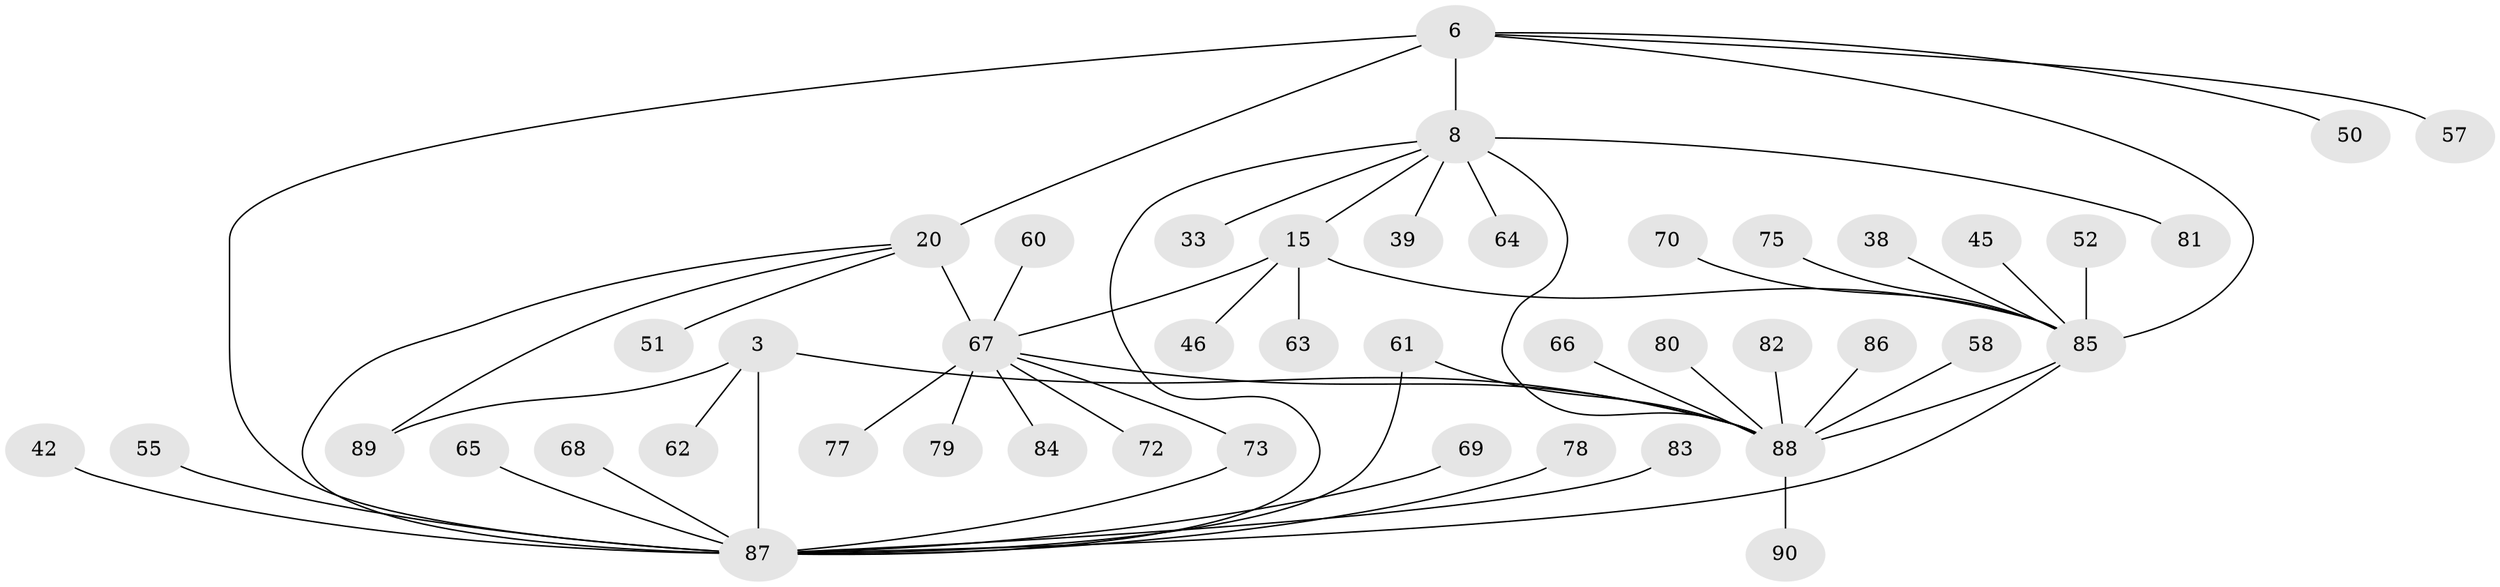 // original degree distribution, {18: 0.011111111111111112, 3: 0.03333333333333333, 6: 0.06666666666666667, 8: 0.044444444444444446, 7: 0.044444444444444446, 5: 0.03333333333333333, 11: 0.011111111111111112, 2: 0.2222222222222222, 4: 0.011111111111111112, 1: 0.5222222222222223}
// Generated by graph-tools (version 1.1) at 2025/56/03/09/25 04:56:04]
// undirected, 45 vertices, 55 edges
graph export_dot {
graph [start="1"]
  node [color=gray90,style=filled];
  3 [super="+2"];
  6 [super="+5"];
  8 [super="+7"];
  15 [super="+14"];
  20 [super="+17"];
  33;
  38;
  39;
  42;
  45;
  46 [super="+21"];
  50;
  51;
  52;
  55;
  57 [super="+34"];
  58;
  60;
  61;
  62;
  63;
  64;
  65;
  66;
  67 [super="+19+31+44+48"];
  68;
  69 [super="+26"];
  70;
  72;
  73;
  75 [super="+74"];
  77;
  78;
  79 [super="+41"];
  80;
  81;
  82;
  83;
  84;
  85 [super="+53+76+16"];
  86;
  87 [super="+28+71+24+27+29+32+40"];
  88 [super="+49+10+25+54"];
  89;
  90 [super="+59"];
  3 -- 62;
  3 -- 89;
  3 -- 87 [weight=4];
  3 -- 88;
  6 -- 8 [weight=4];
  6 -- 50;
  6 -- 20;
  6 -- 85;
  6 -- 57;
  6 -- 87 [weight=2];
  8 -- 33;
  8 -- 64;
  8 -- 81;
  8 -- 88 [weight=2];
  8 -- 39;
  8 -- 15;
  8 -- 87;
  15 -- 63;
  15 -- 46;
  15 -- 85 [weight=5];
  15 -- 67;
  20 -- 51;
  20 -- 89;
  20 -- 67 [weight=4];
  20 -- 87;
  38 -- 85;
  42 -- 87;
  45 -- 85;
  52 -- 85;
  55 -- 87;
  58 -- 88;
  60 -- 67;
  61 -- 87;
  61 -- 88;
  65 -- 87;
  66 -- 88;
  67 -- 72;
  67 -- 73;
  67 -- 77;
  67 -- 79;
  67 -- 84;
  67 -- 88;
  68 -- 87;
  69 -- 87;
  70 -- 85;
  73 -- 87;
  75 -- 85;
  78 -- 87;
  80 -- 88;
  82 -- 88;
  83 -- 87;
  85 -- 87 [weight=2];
  85 -- 88 [weight=2];
  86 -- 88;
  88 -- 90;
}
